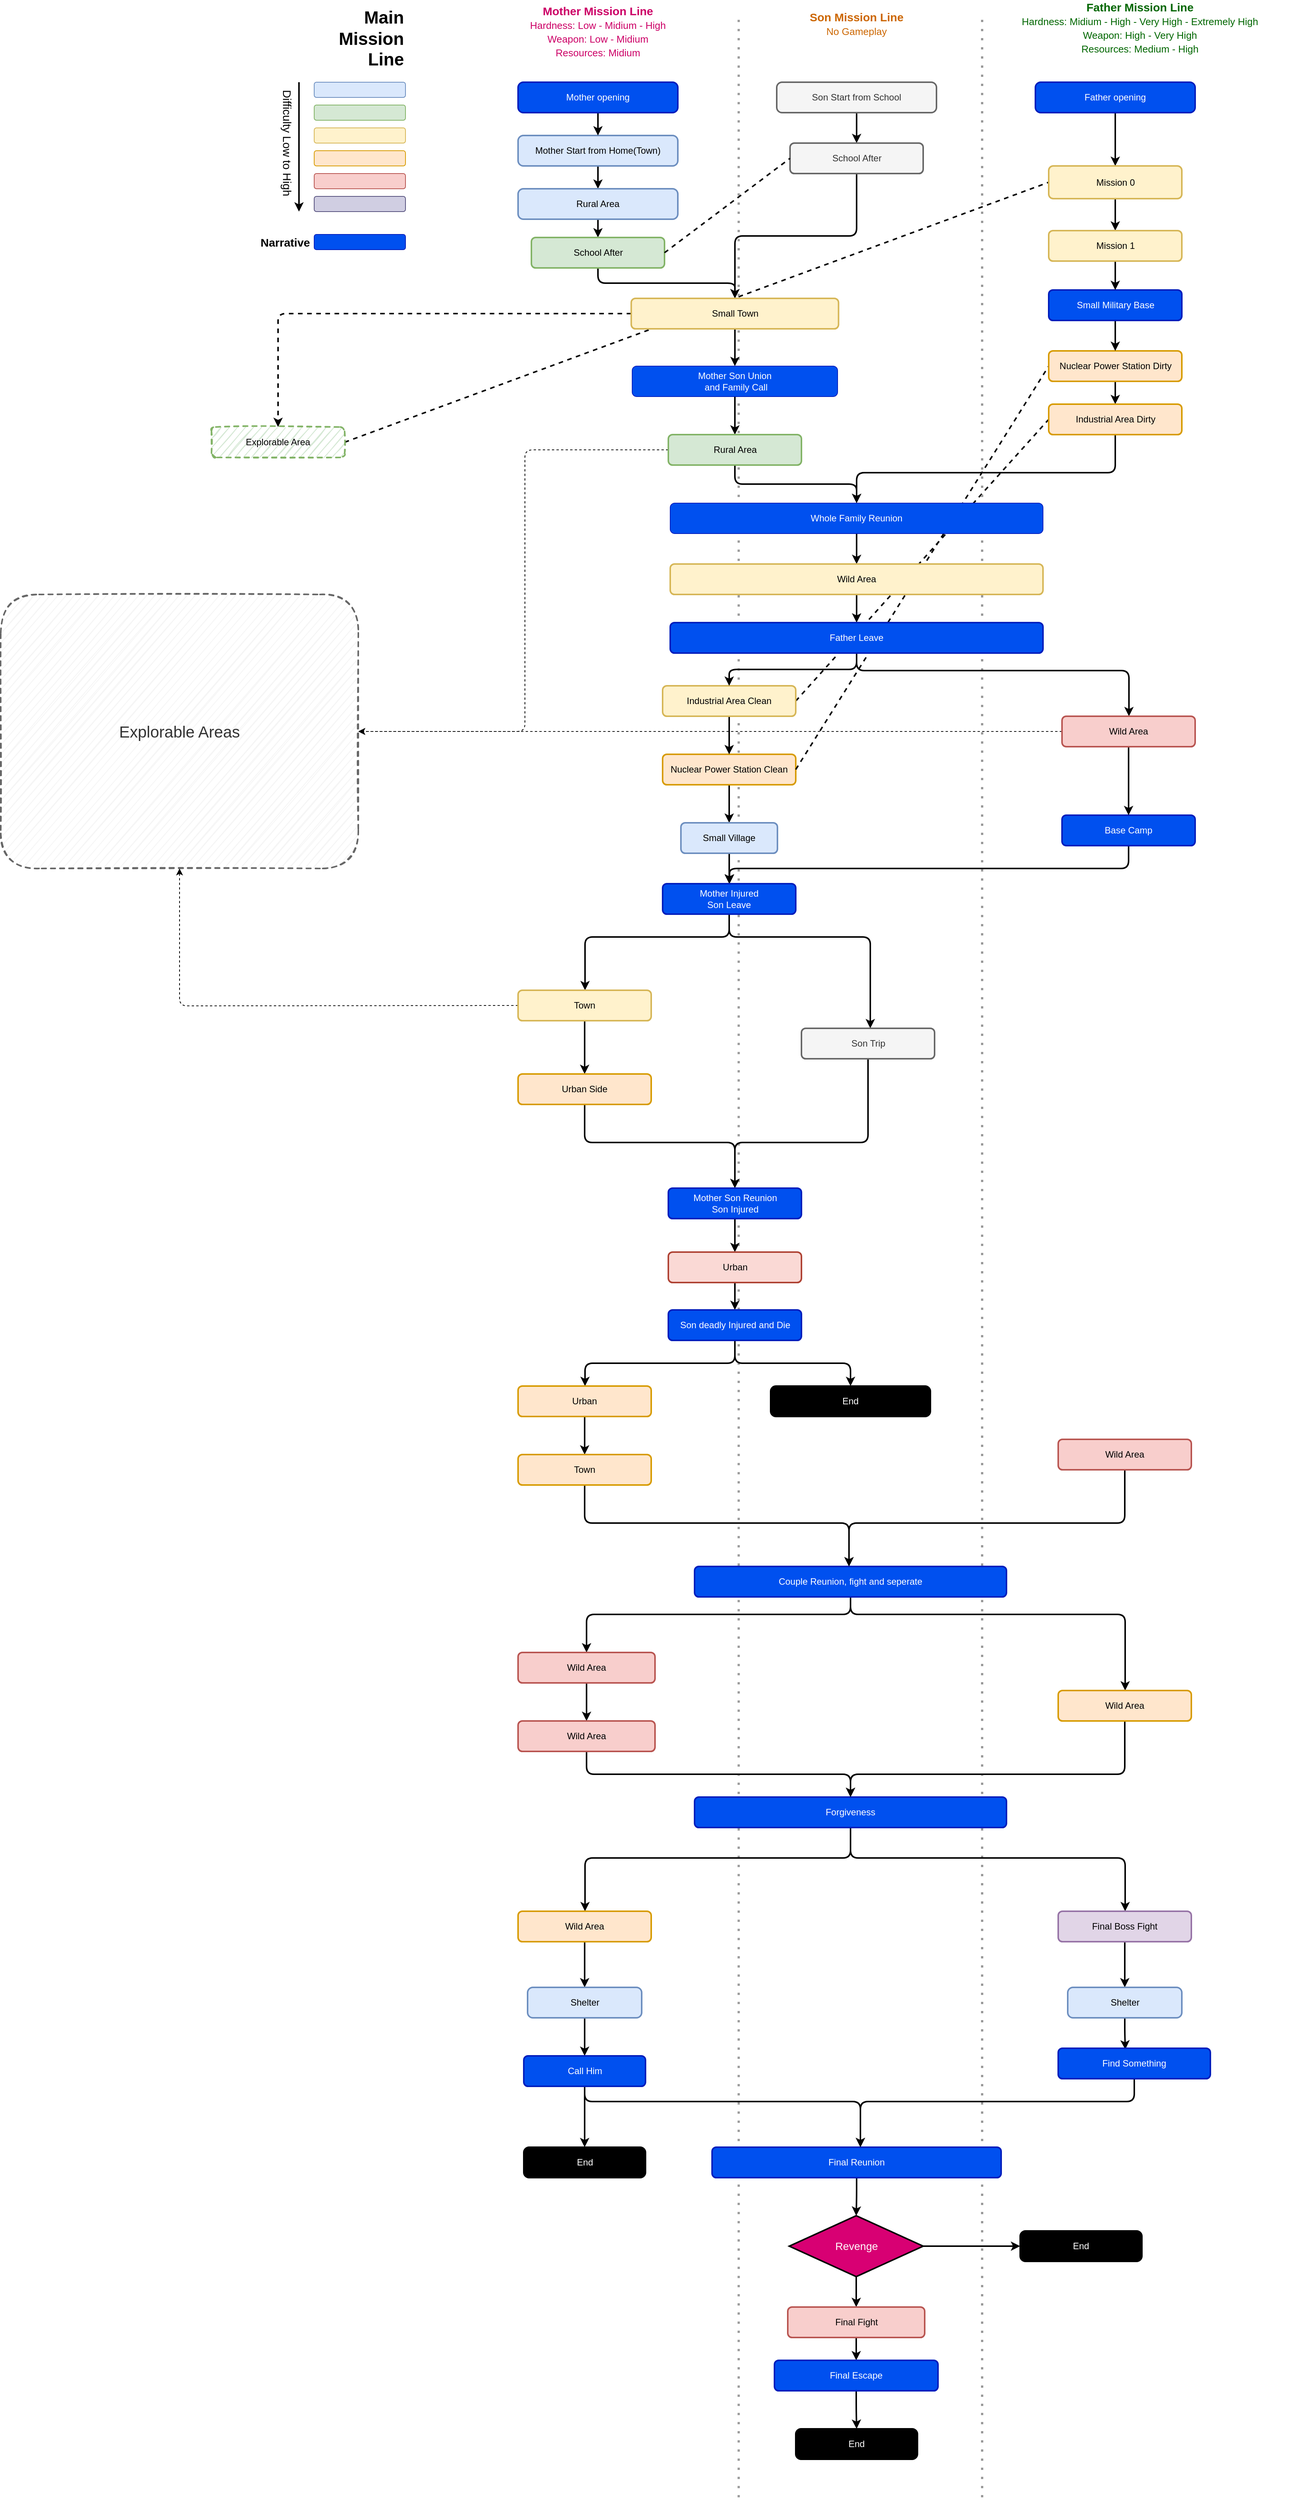 <mxfile version="18.1.2" type="github">
  <diagram id="6a731a19-8d31-9384-78a2-239565b7b9f0" name="Page-1">
    <mxGraphModel dx="5922" dy="2440" grid="1" gridSize="10" guides="1" tooltips="1" connect="1" arrows="1" fold="1" page="1" pageScale="1" pageWidth="1169" pageHeight="827" background="none" math="0" shadow="0">
      <root>
        <mxCell id="0" />
        <mxCell id="1" parent="0" />
        <mxCell id="wnDfDfy4YYvwJ1oI1Ww3-132" value="" style="endArrow=none;dashed=1;html=1;rounded=0;exitX=1;exitY=0.5;exitDx=0;exitDy=0;entryX=0;entryY=0.5;entryDx=0;entryDy=0;strokeWidth=2;" edge="1" parent="1" source="wnDfDfy4YYvwJ1oI1Ww3-124" target="wnDfDfy4YYvwJ1oI1Ww3-121">
          <mxGeometry width="50" height="50" relative="1" as="geometry">
            <mxPoint x="487.5" y="930.0" as="sourcePoint" />
            <mxPoint x="827.5" y="560.0" as="targetPoint" />
          </mxGeometry>
        </mxCell>
        <mxCell id="wnDfDfy4YYvwJ1oI1Ww3-105" value="" style="endArrow=none;dashed=1;html=1;rounded=0;exitX=1;exitY=0.5;exitDx=0;exitDy=0;entryX=0;entryY=0.5;entryDx=0;entryDy=0;strokeWidth=2;" edge="1" parent="1" source="wnDfDfy4YYvwJ1oI1Ww3-103" target="wnDfDfy4YYvwJ1oI1Ww3-68">
          <mxGeometry width="50" height="50" relative="1" as="geometry">
            <mxPoint x="332.5" y="720.0" as="sourcePoint" />
            <mxPoint x="837.5" y="372" as="targetPoint" />
          </mxGeometry>
        </mxCell>
        <mxCell id="wnDfDfy4YYvwJ1oI1Ww3-90" value="" style="endArrow=none;dashed=1;html=1;dashPattern=1 3;strokeWidth=3;rounded=1;fontSize=15;strokeColor=#999999;startArrow=none;" edge="1" parent="1">
          <mxGeometry width="50" height="50" relative="1" as="geometry">
            <mxPoint x="740" y="3290" as="sourcePoint" />
            <mxPoint x="740" y="30" as="targetPoint" />
          </mxGeometry>
        </mxCell>
        <mxCell id="wnDfDfy4YYvwJ1oI1Ww3-89" value="" style="endArrow=none;dashed=1;html=1;dashPattern=1 3;strokeWidth=3;rounded=1;fontSize=15;strokeColor=#9E9E9E;startArrow=none;" edge="1" parent="1">
          <mxGeometry width="50" height="50" relative="1" as="geometry">
            <mxPoint x="420" y="3290" as="sourcePoint" />
            <mxPoint x="420" y="30" as="targetPoint" />
          </mxGeometry>
        </mxCell>
        <mxCell id="wnDfDfy4YYvwJ1oI1Ww3-62" value="" style="edgeStyle=orthogonalEdgeStyle;rounded=0;orthogonalLoop=1;jettySize=auto;html=1;strokeWidth=2;" edge="1" parent="1" source="wnDfDfy4YYvwJ1oI1Ww3-58" target="wnDfDfy4YYvwJ1oI1Ww3-80">
          <mxGeometry relative="1" as="geometry" />
        </mxCell>
        <mxCell id="wnDfDfy4YYvwJ1oI1Ww3-58" value="Mother Start from Home(Town)" style="rounded=1;whiteSpace=wrap;html=1;absoluteArcSize=1;arcSize=14;strokeWidth=2;fillColor=#dae8fc;strokeColor=#6c8ebf;" vertex="1" parent="1">
          <mxGeometry x="130" y="187" width="210" height="40" as="geometry" />
        </mxCell>
        <mxCell id="wnDfDfy4YYvwJ1oI1Ww3-85" style="edgeStyle=orthogonalEdgeStyle;rounded=1;orthogonalLoop=1;jettySize=auto;html=1;entryX=0.5;entryY=0;entryDx=0;entryDy=0;fontSize=15;strokeWidth=2;" edge="1" parent="1" source="wnDfDfy4YYvwJ1oI1Ww3-59" target="wnDfDfy4YYvwJ1oI1Ww3-83">
          <mxGeometry relative="1" as="geometry" />
        </mxCell>
        <mxCell id="wnDfDfy4YYvwJ1oI1Ww3-59" value="Son Start from School" style="rounded=1;whiteSpace=wrap;html=1;absoluteArcSize=1;arcSize=14;strokeWidth=2;fillColor=#f5f5f5;fontColor=#333333;strokeColor=#666666;" vertex="1" parent="1">
          <mxGeometry x="470" y="117" width="210" height="40" as="geometry" />
        </mxCell>
        <mxCell id="wnDfDfy4YYvwJ1oI1Ww3-69" style="edgeStyle=orthogonalEdgeStyle;rounded=0;orthogonalLoop=1;jettySize=auto;html=1;strokeWidth=2;" edge="1" parent="1" source="wnDfDfy4YYvwJ1oI1Ww3-60" target="wnDfDfy4YYvwJ1oI1Ww3-68">
          <mxGeometry relative="1" as="geometry" />
        </mxCell>
        <mxCell id="wnDfDfy4YYvwJ1oI1Ww3-60" value="Father opening" style="rounded=1;whiteSpace=wrap;html=1;absoluteArcSize=1;arcSize=14;strokeWidth=2;fillColor=#0050ef;strokeColor=#001DBC;fontColor=#ffffff;" vertex="1" parent="1">
          <mxGeometry x="810" y="117" width="210" height="40" as="geometry" />
        </mxCell>
        <mxCell id="wnDfDfy4YYvwJ1oI1Ww3-140" style="edgeStyle=orthogonalEdgeStyle;rounded=1;orthogonalLoop=1;jettySize=auto;html=1;entryX=0.5;entryY=0;entryDx=0;entryDy=0;fontSize=23;fontColor=#000000;strokeColor=#000000;strokeWidth=2;" edge="1" parent="1" source="wnDfDfy4YYvwJ1oI1Ww3-61" target="wnDfDfy4YYvwJ1oI1Ww3-139">
          <mxGeometry relative="1" as="geometry" />
        </mxCell>
        <mxCell id="wnDfDfy4YYvwJ1oI1Ww3-61" value="Nuclear Power Station Clean" style="whiteSpace=wrap;html=1;rounded=1;arcSize=14;strokeWidth=2;fillColor=#ffe6cc;strokeColor=#d79b00;" vertex="1" parent="1">
          <mxGeometry x="320" y="1000" width="175" height="40" as="geometry" />
        </mxCell>
        <mxCell id="wnDfDfy4YYvwJ1oI1Ww3-119" style="edgeStyle=orthogonalEdgeStyle;rounded=1;orthogonalLoop=1;jettySize=auto;html=1;entryX=0.5;entryY=0;entryDx=0;entryDy=0;fontSize=23;fontColor=#000000;strokeColor=#000000;strokeWidth=2;" edge="1" parent="1" source="wnDfDfy4YYvwJ1oI1Ww3-68" target="wnDfDfy4YYvwJ1oI1Ww3-118">
          <mxGeometry relative="1" as="geometry" />
        </mxCell>
        <mxCell id="wnDfDfy4YYvwJ1oI1Ww3-68" value="Mission 0" style="whiteSpace=wrap;html=1;rounded=1;arcSize=14;strokeWidth=2;fillColor=#fff2cc;strokeColor=#d6b656;" vertex="1" parent="1">
          <mxGeometry x="827.5" y="227" width="175" height="43" as="geometry" />
        </mxCell>
        <mxCell id="wnDfDfy4YYvwJ1oI1Ww3-70" value="" style="endArrow=none;dashed=1;html=1;rounded=0;exitX=1;exitY=0.5;exitDx=0;exitDy=0;entryX=0;entryY=0.5;entryDx=0;entryDy=0;strokeWidth=2;" edge="1" parent="1" source="wnDfDfy4YYvwJ1oI1Ww3-61" target="wnDfDfy4YYvwJ1oI1Ww3-102">
          <mxGeometry width="50" height="50" relative="1" as="geometry">
            <mxPoint x="560" y="427" as="sourcePoint" />
            <mxPoint x="610" y="377" as="targetPoint" />
          </mxGeometry>
        </mxCell>
        <mxCell id="wnDfDfy4YYvwJ1oI1Ww3-71" value="" style="rounded=1;whiteSpace=wrap;html=1;fillColor=#dae8fc;strokeColor=#6c8ebf;" vertex="1" parent="1">
          <mxGeometry x="-138" y="117" width="120" height="20" as="geometry" />
        </mxCell>
        <mxCell id="wnDfDfy4YYvwJ1oI1Ww3-72" value="" style="rounded=1;whiteSpace=wrap;html=1;fillColor=#d5e8d4;strokeColor=#82b366;" vertex="1" parent="1">
          <mxGeometry x="-138" y="147" width="120" height="20" as="geometry" />
        </mxCell>
        <mxCell id="wnDfDfy4YYvwJ1oI1Ww3-73" value="" style="rounded=1;whiteSpace=wrap;html=1;fillColor=#fff2cc;strokeColor=#d6b656;" vertex="1" parent="1">
          <mxGeometry x="-138" y="177" width="120" height="20" as="geometry" />
        </mxCell>
        <mxCell id="wnDfDfy4YYvwJ1oI1Ww3-74" value="" style="rounded=1;whiteSpace=wrap;html=1;fillColor=#ffe6cc;strokeColor=#d79b00;" vertex="1" parent="1">
          <mxGeometry x="-138" y="207" width="120" height="20" as="geometry" />
        </mxCell>
        <mxCell id="wnDfDfy4YYvwJ1oI1Ww3-75" value="" style="rounded=1;whiteSpace=wrap;html=1;fillColor=#f8cecc;strokeColor=#b85450;" vertex="1" parent="1">
          <mxGeometry x="-138" y="237" width="120" height="20" as="geometry" />
        </mxCell>
        <mxCell id="wnDfDfy4YYvwJ1oI1Ww3-76" value="" style="rounded=1;whiteSpace=wrap;html=1;fillColor=#d0cee2;strokeColor=#56517e;" vertex="1" parent="1">
          <mxGeometry x="-138" y="267" width="120" height="20" as="geometry" />
        </mxCell>
        <mxCell id="wnDfDfy4YYvwJ1oI1Ww3-78" value="" style="endArrow=classic;html=1;rounded=1;strokeWidth=2;" edge="1" parent="1">
          <mxGeometry width="50" height="50" relative="1" as="geometry">
            <mxPoint x="-158" y="117" as="sourcePoint" />
            <mxPoint x="-158" y="287" as="targetPoint" />
          </mxGeometry>
        </mxCell>
        <mxCell id="wnDfDfy4YYvwJ1oI1Ww3-79" value="Difficulty Low to High" style="text;html=1;strokeColor=none;fillColor=none;align=center;verticalAlign=middle;whiteSpace=wrap;rounded=0;rotation=90;fontSize=15;" vertex="1" parent="1">
          <mxGeometry x="-248" y="182" width="150" height="30" as="geometry" />
        </mxCell>
        <mxCell id="wnDfDfy4YYvwJ1oI1Ww3-82" style="edgeStyle=orthogonalEdgeStyle;rounded=1;orthogonalLoop=1;jettySize=auto;html=1;entryX=0.5;entryY=0;entryDx=0;entryDy=0;fontSize=15;strokeWidth=2;" edge="1" parent="1" source="wnDfDfy4YYvwJ1oI1Ww3-80" target="wnDfDfy4YYvwJ1oI1Ww3-81">
          <mxGeometry relative="1" as="geometry" />
        </mxCell>
        <mxCell id="wnDfDfy4YYvwJ1oI1Ww3-80" value="Rural Area" style="rounded=1;whiteSpace=wrap;html=1;absoluteArcSize=1;arcSize=14;strokeWidth=2;fillColor=#dae8fc;strokeColor=#6c8ebf;" vertex="1" parent="1">
          <mxGeometry x="130" y="257" width="210" height="40" as="geometry" />
        </mxCell>
        <mxCell id="wnDfDfy4YYvwJ1oI1Ww3-87" style="edgeStyle=orthogonalEdgeStyle;rounded=1;orthogonalLoop=1;jettySize=auto;html=1;fontSize=15;strokeWidth=2;exitX=0.5;exitY=1;exitDx=0;exitDy=0;" edge="1" parent="1" source="wnDfDfy4YYvwJ1oI1Ww3-81" target="wnDfDfy4YYvwJ1oI1Ww3-86">
          <mxGeometry relative="1" as="geometry" />
        </mxCell>
        <mxCell id="wnDfDfy4YYvwJ1oI1Ww3-81" value="School After" style="whiteSpace=wrap;html=1;rounded=1;arcSize=14;strokeWidth=2;fillColor=#d5e8d4;strokeColor=#82b366;" vertex="1" parent="1">
          <mxGeometry x="147.5" y="321" width="175" height="40" as="geometry" />
        </mxCell>
        <mxCell id="wnDfDfy4YYvwJ1oI1Ww3-88" style="edgeStyle=orthogonalEdgeStyle;rounded=1;orthogonalLoop=1;jettySize=auto;html=1;fontSize=15;strokeWidth=2;" edge="1" parent="1" source="wnDfDfy4YYvwJ1oI1Ww3-83" target="wnDfDfy4YYvwJ1oI1Ww3-86">
          <mxGeometry relative="1" as="geometry" />
        </mxCell>
        <mxCell id="wnDfDfy4YYvwJ1oI1Ww3-83" value="School After" style="whiteSpace=wrap;html=1;rounded=1;arcSize=14;strokeWidth=2;fillColor=#f5f5f5;fontColor=#333333;strokeColor=#666666;" vertex="1" parent="1">
          <mxGeometry x="487.5" y="197" width="175" height="40" as="geometry" />
        </mxCell>
        <mxCell id="wnDfDfy4YYvwJ1oI1Ww3-84" value="" style="endArrow=none;dashed=1;html=1;rounded=0;entryX=0;entryY=0.5;entryDx=0;entryDy=0;strokeWidth=2;exitX=1;exitY=0.5;exitDx=0;exitDy=0;" edge="1" parent="1" source="wnDfDfy4YYvwJ1oI1Ww3-81" target="wnDfDfy4YYvwJ1oI1Ww3-83">
          <mxGeometry width="50" height="50" relative="1" as="geometry">
            <mxPoint x="332.5" y="577" as="sourcePoint" />
            <mxPoint x="837.5" y="267" as="targetPoint" />
          </mxGeometry>
        </mxCell>
        <mxCell id="wnDfDfy4YYvwJ1oI1Ww3-101" style="edgeStyle=orthogonalEdgeStyle;rounded=1;orthogonalLoop=1;jettySize=auto;html=1;entryX=0.5;entryY=0;entryDx=0;entryDy=0;fontSize=23;fontColor=#000000;strokeColor=#000000;strokeWidth=2;" edge="1" parent="1" source="wnDfDfy4YYvwJ1oI1Ww3-86" target="wnDfDfy4YYvwJ1oI1Ww3-99">
          <mxGeometry relative="1" as="geometry" />
        </mxCell>
        <mxCell id="wnDfDfy4YYvwJ1oI1Ww3-104" style="edgeStyle=orthogonalEdgeStyle;rounded=1;orthogonalLoop=1;jettySize=auto;html=1;fontSize=23;fontColor=#000000;strokeColor=#000000;strokeWidth=2;dashed=1;" edge="1" parent="1" source="wnDfDfy4YYvwJ1oI1Ww3-86" target="wnDfDfy4YYvwJ1oI1Ww3-103">
          <mxGeometry relative="1" as="geometry" />
        </mxCell>
        <mxCell id="wnDfDfy4YYvwJ1oI1Ww3-86" value="Small Town" style="whiteSpace=wrap;html=1;rounded=1;arcSize=14;strokeWidth=2;fillColor=#fff2cc;strokeColor=#d6b656;" vertex="1" parent="1">
          <mxGeometry x="278.75" y="401" width="272.5" height="40" as="geometry" />
        </mxCell>
        <mxCell id="wnDfDfy4YYvwJ1oI1Ww3-91" value="&lt;b&gt;Mother Mission Line&lt;/b&gt;&lt;br&gt;&lt;font style=&quot;font-size: 13px;&quot;&gt;Hardness: Low - Midium - High&lt;br&gt;Weapon: Low - Midium&lt;br&gt;Resources: Midium&lt;/font&gt;" style="text;html=1;strokeColor=none;fillColor=none;align=center;verticalAlign=middle;whiteSpace=wrap;rounded=0;fontSize=15;fontColor=#CC0066;" vertex="1" parent="1">
          <mxGeometry x="130" y="10" width="210" height="80" as="geometry" />
        </mxCell>
        <mxCell id="wnDfDfy4YYvwJ1oI1Ww3-92" value="&lt;b&gt;Son Mission Line&lt;/b&gt;&lt;br&gt;&lt;font style=&quot;font-size: 13px;&quot;&gt;No Gameplay&lt;/font&gt;" style="text;html=1;strokeColor=none;fillColor=none;align=center;verticalAlign=middle;whiteSpace=wrap;rounded=0;fontSize=15;fontColor=#CC6600;" vertex="1" parent="1">
          <mxGeometry x="495" y="12.5" width="160" height="55" as="geometry" />
        </mxCell>
        <mxCell id="wnDfDfy4YYvwJ1oI1Ww3-93" value="&lt;b&gt;Father Mission Line&lt;br&gt;&lt;/b&gt;&lt;font style=&quot;font-size: 13px;&quot;&gt;Hardness: Midium - High - Very High - Extremely High&lt;br&gt;Weapon: High - Very High&lt;br&gt;Resources: Medium - High&lt;/font&gt;" style="text;html=1;strokeColor=none;fillColor=none;align=center;verticalAlign=middle;whiteSpace=wrap;rounded=0;fontSize=15;fontColor=#006600;" vertex="1" parent="1">
          <mxGeometry x="750" y="30" width="395" height="30" as="geometry" />
        </mxCell>
        <mxCell id="wnDfDfy4YYvwJ1oI1Ww3-96" value="" style="rounded=1;whiteSpace=wrap;html=1;fillColor=#0050ef;strokeColor=#001DBC;fontColor=#ffffff;" vertex="1" parent="1">
          <mxGeometry x="-138" y="317" width="120" height="20" as="geometry" />
        </mxCell>
        <mxCell id="wnDfDfy4YYvwJ1oI1Ww3-97" value="Narrative" style="text;html=1;strokeColor=none;fillColor=none;align=center;verticalAlign=middle;whiteSpace=wrap;rounded=0;fontSize=15;fontColor=#000000;fontStyle=1" vertex="1" parent="1">
          <mxGeometry x="-206" y="312" width="60" height="30" as="geometry" />
        </mxCell>
        <mxCell id="wnDfDfy4YYvwJ1oI1Ww3-98" value="Main Mission Line" style="text;html=1;strokeColor=none;fillColor=none;align=right;verticalAlign=middle;whiteSpace=wrap;rounded=0;fontSize=23;fontColor=#000000;fontStyle=1" vertex="1" parent="1">
          <mxGeometry x="-150" y="10" width="132" height="100" as="geometry" />
        </mxCell>
        <mxCell id="wnDfDfy4YYvwJ1oI1Ww3-110" style="edgeStyle=orthogonalEdgeStyle;rounded=1;orthogonalLoop=1;jettySize=auto;html=1;entryX=0.5;entryY=0;entryDx=0;entryDy=0;fontSize=23;fontColor=#000000;strokeColor=#000000;strokeWidth=2;" edge="1" parent="1" source="wnDfDfy4YYvwJ1oI1Ww3-99" target="wnDfDfy4YYvwJ1oI1Ww3-109">
          <mxGeometry relative="1" as="geometry" />
        </mxCell>
        <mxCell id="wnDfDfy4YYvwJ1oI1Ww3-99" value="Mother Son Union&lt;br&gt;&amp;nbsp;and Family Call" style="rounded=1;whiteSpace=wrap;html=1;fillColor=#0050ef;strokeColor=#001DBC;fontColor=#ffffff;" vertex="1" parent="1">
          <mxGeometry x="280" y="490" width="270" height="40" as="geometry" />
        </mxCell>
        <mxCell id="wnDfDfy4YYvwJ1oI1Ww3-128" style="edgeStyle=orthogonalEdgeStyle;rounded=1;orthogonalLoop=1;jettySize=auto;html=1;entryX=0.5;entryY=0;entryDx=0;entryDy=0;fontSize=23;fontColor=#000000;strokeColor=#000000;strokeWidth=2;" edge="1" parent="1" source="wnDfDfy4YYvwJ1oI1Ww3-102" target="wnDfDfy4YYvwJ1oI1Ww3-121">
          <mxGeometry relative="1" as="geometry" />
        </mxCell>
        <mxCell id="wnDfDfy4YYvwJ1oI1Ww3-102" value="Nuclear Power Station Dirty" style="whiteSpace=wrap;html=1;rounded=1;arcSize=14;strokeWidth=2;fillColor=#ffe6cc;strokeColor=#d79b00;" vertex="1" parent="1">
          <mxGeometry x="827.5" y="470" width="175" height="40" as="geometry" />
        </mxCell>
        <mxCell id="wnDfDfy4YYvwJ1oI1Ww3-103" value="Explorable Area" style="whiteSpace=wrap;html=1;rounded=1;arcSize=14;strokeWidth=2;fillColor=#d5e8d4;strokeColor=#82b366;dashed=1;sketch=1;" vertex="1" parent="1">
          <mxGeometry x="-273" y="570" width="175" height="40" as="geometry" />
        </mxCell>
        <mxCell id="wnDfDfy4YYvwJ1oI1Ww3-108" style="edgeStyle=orthogonalEdgeStyle;rounded=1;orthogonalLoop=1;jettySize=auto;html=1;entryX=0.5;entryY=0;entryDx=0;entryDy=0;fontSize=23;fontColor=#000000;strokeColor=#000000;strokeWidth=2;" edge="1" parent="1" source="wnDfDfy4YYvwJ1oI1Ww3-107" target="wnDfDfy4YYvwJ1oI1Ww3-58">
          <mxGeometry relative="1" as="geometry" />
        </mxCell>
        <mxCell id="wnDfDfy4YYvwJ1oI1Ww3-107" value="Mother opening" style="rounded=1;whiteSpace=wrap;html=1;absoluteArcSize=1;arcSize=14;strokeWidth=2;fillColor=#0050ef;strokeColor=#001DBC;fontColor=#ffffff;" vertex="1" parent="1">
          <mxGeometry x="130" y="117" width="210" height="40" as="geometry" />
        </mxCell>
        <mxCell id="wnDfDfy4YYvwJ1oI1Ww3-112" style="edgeStyle=orthogonalEdgeStyle;rounded=1;orthogonalLoop=1;jettySize=auto;html=1;fontSize=23;fontColor=#000000;strokeColor=#000000;strokeWidth=2;" edge="1" parent="1" source="wnDfDfy4YYvwJ1oI1Ww3-109" target="wnDfDfy4YYvwJ1oI1Ww3-111">
          <mxGeometry relative="1" as="geometry" />
        </mxCell>
        <mxCell id="wnDfDfy4YYvwJ1oI1Ww3-154" style="edgeStyle=orthogonalEdgeStyle;rounded=1;orthogonalLoop=1;jettySize=auto;html=1;entryX=1;entryY=0.5;entryDx=0;entryDy=0;fontSize=21;fontColor=#000000;strokeColor=#000000;strokeWidth=1;dashed=1;" edge="1" parent="1" source="wnDfDfy4YYvwJ1oI1Ww3-109" target="wnDfDfy4YYvwJ1oI1Ww3-145">
          <mxGeometry relative="1" as="geometry">
            <Array as="points">
              <mxPoint x="139" y="600" />
              <mxPoint x="139" y="970" />
            </Array>
          </mxGeometry>
        </mxCell>
        <mxCell id="wnDfDfy4YYvwJ1oI1Ww3-109" value="Rural Area" style="whiteSpace=wrap;html=1;rounded=1;arcSize=14;strokeWidth=2;fillColor=#d5e8d4;strokeColor=#82b366;" vertex="1" parent="1">
          <mxGeometry x="327.5" y="580" width="175" height="40" as="geometry" />
        </mxCell>
        <mxCell id="wnDfDfy4YYvwJ1oI1Ww3-133" style="edgeStyle=orthogonalEdgeStyle;rounded=1;orthogonalLoop=1;jettySize=auto;html=1;entryX=0.5;entryY=0;entryDx=0;entryDy=0;fontSize=23;fontColor=#000000;strokeColor=#000000;strokeWidth=2;" edge="1" parent="1" source="wnDfDfy4YYvwJ1oI1Ww3-111" target="wnDfDfy4YYvwJ1oI1Ww3-131">
          <mxGeometry relative="1" as="geometry" />
        </mxCell>
        <mxCell id="wnDfDfy4YYvwJ1oI1Ww3-111" value="Whole Family Reunion" style="rounded=1;whiteSpace=wrap;html=1;fillColor=#0050ef;strokeColor=#001DBC;fontColor=#ffffff;" vertex="1" parent="1">
          <mxGeometry x="330" y="670" width="490" height="40" as="geometry" />
        </mxCell>
        <mxCell id="wnDfDfy4YYvwJ1oI1Ww3-127" style="edgeStyle=orthogonalEdgeStyle;rounded=1;orthogonalLoop=1;jettySize=auto;html=1;entryX=0.5;entryY=0;entryDx=0;entryDy=0;fontSize=23;fontColor=#000000;strokeColor=#000000;strokeWidth=2;" edge="1" parent="1" source="wnDfDfy4YYvwJ1oI1Ww3-115" target="wnDfDfy4YYvwJ1oI1Ww3-102">
          <mxGeometry relative="1" as="geometry" />
        </mxCell>
        <mxCell id="wnDfDfy4YYvwJ1oI1Ww3-115" value="Small Military Base" style="whiteSpace=wrap;html=1;rounded=1;arcSize=14;strokeWidth=2;fillColor=#0050ef;strokeColor=#001DBC;fontColor=#ffffff;" vertex="1" parent="1">
          <mxGeometry x="827.5" y="390" width="175" height="40" as="geometry" />
        </mxCell>
        <mxCell id="wnDfDfy4YYvwJ1oI1Ww3-120" style="edgeStyle=orthogonalEdgeStyle;rounded=1;orthogonalLoop=1;jettySize=auto;html=1;fontSize=23;fontColor=#000000;strokeColor=#000000;strokeWidth=2;" edge="1" parent="1" source="wnDfDfy4YYvwJ1oI1Ww3-118" target="wnDfDfy4YYvwJ1oI1Ww3-115">
          <mxGeometry relative="1" as="geometry" />
        </mxCell>
        <mxCell id="wnDfDfy4YYvwJ1oI1Ww3-118" value="Mission 1" style="whiteSpace=wrap;html=1;rounded=1;arcSize=14;strokeWidth=2;fillColor=#fff2cc;strokeColor=#d6b656;" vertex="1" parent="1">
          <mxGeometry x="827.5" y="312" width="175" height="40" as="geometry" />
        </mxCell>
        <mxCell id="wnDfDfy4YYvwJ1oI1Ww3-130" style="edgeStyle=orthogonalEdgeStyle;rounded=1;orthogonalLoop=1;jettySize=auto;html=1;entryX=0.5;entryY=0;entryDx=0;entryDy=0;fontSize=23;fontColor=#000000;strokeColor=#000000;strokeWidth=2;" edge="1" parent="1" source="wnDfDfy4YYvwJ1oI1Ww3-121" target="wnDfDfy4YYvwJ1oI1Ww3-111">
          <mxGeometry relative="1" as="geometry">
            <Array as="points">
              <mxPoint x="915" y="630" />
              <mxPoint x="575" y="630" />
            </Array>
          </mxGeometry>
        </mxCell>
        <mxCell id="wnDfDfy4YYvwJ1oI1Ww3-121" value="Industrial Area Dirty" style="whiteSpace=wrap;html=1;rounded=1;arcSize=14;strokeWidth=2;fillColor=#ffe6cc;strokeColor=#d79b00;" vertex="1" parent="1">
          <mxGeometry x="827.5" y="540" width="175" height="40" as="geometry" />
        </mxCell>
        <mxCell id="wnDfDfy4YYvwJ1oI1Ww3-138" style="edgeStyle=orthogonalEdgeStyle;rounded=1;orthogonalLoop=1;jettySize=auto;html=1;entryX=0.5;entryY=0;entryDx=0;entryDy=0;fontSize=23;fontColor=#000000;strokeColor=#000000;strokeWidth=2;" edge="1" parent="1" source="wnDfDfy4YYvwJ1oI1Ww3-124" target="wnDfDfy4YYvwJ1oI1Ww3-61">
          <mxGeometry relative="1" as="geometry" />
        </mxCell>
        <mxCell id="wnDfDfy4YYvwJ1oI1Ww3-124" value="Industrial Area Clean" style="whiteSpace=wrap;html=1;rounded=1;arcSize=14;strokeWidth=2;fillColor=#fff2cc;strokeColor=#d6b656;" vertex="1" parent="1">
          <mxGeometry x="320" y="910" width="175" height="40" as="geometry" />
        </mxCell>
        <mxCell id="wnDfDfy4YYvwJ1oI1Ww3-137" style="edgeStyle=orthogonalEdgeStyle;rounded=1;orthogonalLoop=1;jettySize=auto;html=1;fontSize=23;fontColor=#000000;strokeColor=#000000;strokeWidth=2;startArrow=none;" edge="1" parent="1" source="wnDfDfy4YYvwJ1oI1Ww3-143" target="wnDfDfy4YYvwJ1oI1Ww3-124">
          <mxGeometry relative="1" as="geometry" />
        </mxCell>
        <mxCell id="wnDfDfy4YYvwJ1oI1Ww3-149" style="edgeStyle=orthogonalEdgeStyle;rounded=1;orthogonalLoop=1;jettySize=auto;html=1;fontSize=23;fontColor=#000000;strokeColor=#000000;strokeWidth=2;" edge="1" parent="1" source="wnDfDfy4YYvwJ1oI1Ww3-131" target="wnDfDfy4YYvwJ1oI1Ww3-143">
          <mxGeometry relative="1" as="geometry" />
        </mxCell>
        <mxCell id="wnDfDfy4YYvwJ1oI1Ww3-131" value="Wild Area" style="whiteSpace=wrap;html=1;rounded=1;arcSize=14;strokeWidth=2;fillColor=#fff2cc;strokeColor=#d6b656;" vertex="1" parent="1">
          <mxGeometry x="330" y="750" width="490" height="40" as="geometry" />
        </mxCell>
        <mxCell id="wnDfDfy4YYvwJ1oI1Ww3-179" style="edgeStyle=orthogonalEdgeStyle;rounded=1;orthogonalLoop=1;jettySize=auto;html=1;fontSize=21;fontColor=#000000;strokeColor=#000000;strokeWidth=2;" edge="1" parent="1" source="wnDfDfy4YYvwJ1oI1Ww3-135" target="wnDfDfy4YYvwJ1oI1Ww3-141">
          <mxGeometry relative="1" as="geometry">
            <Array as="points">
              <mxPoint x="933" y="1150" />
              <mxPoint x="408" y="1150" />
            </Array>
          </mxGeometry>
        </mxCell>
        <mxCell id="wnDfDfy4YYvwJ1oI1Ww3-135" value="Base Camp&lt;br&gt;" style="whiteSpace=wrap;html=1;rounded=1;arcSize=14;strokeWidth=2;fillColor=#0050ef;strokeColor=#001DBC;fontColor=#ffffff;" vertex="1" parent="1">
          <mxGeometry x="845" y="1080" width="175" height="40" as="geometry" />
        </mxCell>
        <mxCell id="wnDfDfy4YYvwJ1oI1Ww3-155" style="edgeStyle=orthogonalEdgeStyle;rounded=1;orthogonalLoop=1;jettySize=auto;html=1;entryX=0.5;entryY=0;entryDx=0;entryDy=0;fontSize=21;fontColor=#000000;strokeColor=#000000;strokeWidth=2;" edge="1" parent="1" source="wnDfDfy4YYvwJ1oI1Ww3-139" target="wnDfDfy4YYvwJ1oI1Ww3-141">
          <mxGeometry relative="1" as="geometry" />
        </mxCell>
        <mxCell id="wnDfDfy4YYvwJ1oI1Ww3-139" value="Small Village" style="whiteSpace=wrap;html=1;rounded=1;arcSize=14;strokeWidth=2;fillColor=#dae8fc;strokeColor=#6c8ebf;" vertex="1" parent="1">
          <mxGeometry x="344.06" y="1090" width="126.88" height="40" as="geometry" />
        </mxCell>
        <mxCell id="wnDfDfy4YYvwJ1oI1Ww3-159" style="edgeStyle=orthogonalEdgeStyle;rounded=1;orthogonalLoop=1;jettySize=auto;html=1;fontSize=21;fontColor=#000000;strokeColor=#000000;strokeWidth=2;entryX=0.503;entryY=0;entryDx=0;entryDy=0;entryPerimeter=0;" edge="1" parent="1" source="wnDfDfy4YYvwJ1oI1Ww3-141" target="wnDfDfy4YYvwJ1oI1Ww3-166">
          <mxGeometry relative="1" as="geometry">
            <mxPoint x="218" y="1320" as="targetPoint" />
            <Array as="points">
              <mxPoint x="408" y="1240" />
              <mxPoint x="218" y="1240" />
            </Array>
          </mxGeometry>
        </mxCell>
        <mxCell id="wnDfDfy4YYvwJ1oI1Ww3-160" style="edgeStyle=orthogonalEdgeStyle;rounded=1;orthogonalLoop=1;jettySize=auto;html=1;fontSize=21;fontColor=#000000;strokeColor=#000000;strokeWidth=2;" edge="1" parent="1" source="wnDfDfy4YYvwJ1oI1Ww3-141" target="wnDfDfy4YYvwJ1oI1Ww3-157">
          <mxGeometry relative="1" as="geometry">
            <Array as="points">
              <mxPoint x="408" y="1240" />
              <mxPoint x="593" y="1240" />
            </Array>
          </mxGeometry>
        </mxCell>
        <mxCell id="wnDfDfy4YYvwJ1oI1Ww3-141" value="Mother Injured&lt;br&gt;Son Leave" style="whiteSpace=wrap;html=1;rounded=1;arcSize=14;strokeWidth=2;fillColor=#0050ef;strokeColor=#001DBC;fontColor=#ffffff;" vertex="1" parent="1">
          <mxGeometry x="320" y="1170" width="175" height="40" as="geometry" />
        </mxCell>
        <mxCell id="wnDfDfy4YYvwJ1oI1Ww3-145" value="Explorable Areas" style="whiteSpace=wrap;html=1;rounded=1;arcSize=14;strokeWidth=2;fillColor=#f5f5f5;strokeColor=#666666;dashed=1;sketch=1;fontSize=21;fontColor=#333333;" vertex="1" parent="1">
          <mxGeometry x="-550" y="790" width="470" height="360" as="geometry" />
        </mxCell>
        <mxCell id="wnDfDfy4YYvwJ1oI1Ww3-152" style="edgeStyle=orthogonalEdgeStyle;rounded=1;orthogonalLoop=1;jettySize=auto;html=1;fontSize=23;fontColor=#000000;strokeColor=#000000;strokeWidth=2;" edge="1" parent="1" source="wnDfDfy4YYvwJ1oI1Ww3-143" target="wnDfDfy4YYvwJ1oI1Ww3-151">
          <mxGeometry relative="1" as="geometry">
            <Array as="points">
              <mxPoint x="575" y="890" />
              <mxPoint x="933" y="890" />
            </Array>
          </mxGeometry>
        </mxCell>
        <mxCell id="wnDfDfy4YYvwJ1oI1Ww3-143" value="Father Leave" style="whiteSpace=wrap;html=1;rounded=1;arcSize=14;strokeWidth=2;fillColor=#0050ef;strokeColor=#001DBC;fontColor=#ffffff;" vertex="1" parent="1">
          <mxGeometry x="330" y="827" width="490" height="40" as="geometry" />
        </mxCell>
        <mxCell id="wnDfDfy4YYvwJ1oI1Ww3-153" style="edgeStyle=orthogonalEdgeStyle;rounded=1;orthogonalLoop=1;jettySize=auto;html=1;fontSize=23;fontColor=#000000;strokeColor=#000000;strokeWidth=2;" edge="1" parent="1" source="wnDfDfy4YYvwJ1oI1Ww3-151" target="wnDfDfy4YYvwJ1oI1Ww3-135">
          <mxGeometry relative="1" as="geometry" />
        </mxCell>
        <mxCell id="wnDfDfy4YYvwJ1oI1Ww3-156" style="edgeStyle=orthogonalEdgeStyle;rounded=1;orthogonalLoop=1;jettySize=auto;html=1;dashed=1;fontSize=21;fontColor=#000000;strokeColor=#000000;strokeWidth=1;" edge="1" parent="1" source="wnDfDfy4YYvwJ1oI1Ww3-151" target="wnDfDfy4YYvwJ1oI1Ww3-145">
          <mxGeometry relative="1" as="geometry" />
        </mxCell>
        <mxCell id="wnDfDfy4YYvwJ1oI1Ww3-151" value="Wild Area" style="whiteSpace=wrap;html=1;rounded=1;arcSize=14;strokeWidth=2;fillColor=#f8cecc;strokeColor=#b85450;" vertex="1" parent="1">
          <mxGeometry x="845" y="950" width="175" height="40" as="geometry" />
        </mxCell>
        <mxCell id="wnDfDfy4YYvwJ1oI1Ww3-172" style="edgeStyle=orthogonalEdgeStyle;rounded=1;orthogonalLoop=1;jettySize=auto;html=1;entryX=0.5;entryY=0;entryDx=0;entryDy=0;fontSize=21;fontColor=#000000;strokeColor=#000000;strokeWidth=2;" edge="1" parent="1" source="wnDfDfy4YYvwJ1oI1Ww3-157" target="wnDfDfy4YYvwJ1oI1Ww3-170">
          <mxGeometry relative="1" as="geometry">
            <Array as="points">
              <mxPoint x="590" y="1510" />
              <mxPoint x="415" y="1510" />
            </Array>
          </mxGeometry>
        </mxCell>
        <mxCell id="wnDfDfy4YYvwJ1oI1Ww3-157" value="Son Trip" style="whiteSpace=wrap;html=1;rounded=1;arcSize=14;strokeWidth=2;fillColor=#f5f5f5;fontColor=#333333;strokeColor=#666666;" vertex="1" parent="1">
          <mxGeometry x="502.5" y="1360" width="175" height="40" as="geometry" />
        </mxCell>
        <mxCell id="wnDfDfy4YYvwJ1oI1Ww3-163" style="edgeStyle=orthogonalEdgeStyle;rounded=1;orthogonalLoop=1;jettySize=auto;html=1;entryX=0.5;entryY=1;entryDx=0;entryDy=0;fontSize=21;fontColor=#000000;strokeColor=#000000;strokeWidth=1;dashed=1;" edge="1" parent="1" target="wnDfDfy4YYvwJ1oI1Ww3-145">
          <mxGeometry relative="1" as="geometry">
            <mxPoint x="130" y="1330" as="sourcePoint" />
          </mxGeometry>
        </mxCell>
        <mxCell id="wnDfDfy4YYvwJ1oI1Ww3-168" value="" style="edgeStyle=orthogonalEdgeStyle;rounded=1;orthogonalLoop=1;jettySize=auto;html=1;fontSize=21;fontColor=#000000;strokeColor=#000000;strokeWidth=2;" edge="1" parent="1" source="wnDfDfy4YYvwJ1oI1Ww3-166" target="wnDfDfy4YYvwJ1oI1Ww3-167">
          <mxGeometry relative="1" as="geometry" />
        </mxCell>
        <mxCell id="wnDfDfy4YYvwJ1oI1Ww3-166" value="Town" style="whiteSpace=wrap;html=1;rounded=1;arcSize=14;strokeWidth=2;fillColor=#fff2cc;strokeColor=#d6b656;" vertex="1" parent="1">
          <mxGeometry x="130" y="1310" width="175" height="40" as="geometry" />
        </mxCell>
        <mxCell id="wnDfDfy4YYvwJ1oI1Ww3-171" style="edgeStyle=orthogonalEdgeStyle;rounded=1;orthogonalLoop=1;jettySize=auto;html=1;fontSize=21;fontColor=#000000;strokeColor=#000000;strokeWidth=2;" edge="1" parent="1" source="wnDfDfy4YYvwJ1oI1Ww3-167" target="wnDfDfy4YYvwJ1oI1Ww3-170">
          <mxGeometry relative="1" as="geometry">
            <Array as="points">
              <mxPoint x="218" y="1510" />
              <mxPoint x="415" y="1510" />
            </Array>
          </mxGeometry>
        </mxCell>
        <mxCell id="wnDfDfy4YYvwJ1oI1Ww3-167" value="Urban Side" style="whiteSpace=wrap;html=1;rounded=1;arcSize=14;strokeWidth=2;fillColor=#ffe6cc;strokeColor=#d79b00;" vertex="1" parent="1">
          <mxGeometry x="130" y="1420" width="175" height="40" as="geometry" />
        </mxCell>
        <mxCell id="wnDfDfy4YYvwJ1oI1Ww3-174" value="" style="edgeStyle=orthogonalEdgeStyle;rounded=1;orthogonalLoop=1;jettySize=auto;html=1;fontSize=21;fontColor=#000000;strokeColor=#000000;strokeWidth=2;" edge="1" parent="1" source="wnDfDfy4YYvwJ1oI1Ww3-170" target="wnDfDfy4YYvwJ1oI1Ww3-173">
          <mxGeometry relative="1" as="geometry" />
        </mxCell>
        <mxCell id="wnDfDfy4YYvwJ1oI1Ww3-170" value="Mother Son Reunion&lt;br&gt;Son Injured" style="whiteSpace=wrap;html=1;rounded=1;arcSize=14;strokeWidth=2;fillColor=#0050ef;strokeColor=#001DBC;fontColor=#ffffff;" vertex="1" parent="1">
          <mxGeometry x="327.5" y="1570" width="175" height="40" as="geometry" />
        </mxCell>
        <mxCell id="wnDfDfy4YYvwJ1oI1Ww3-178" value="" style="edgeStyle=orthogonalEdgeStyle;rounded=1;orthogonalLoop=1;jettySize=auto;html=1;fontSize=21;fontColor=#000000;strokeColor=#000000;strokeWidth=2;" edge="1" parent="1" source="wnDfDfy4YYvwJ1oI1Ww3-173" target="wnDfDfy4YYvwJ1oI1Ww3-175">
          <mxGeometry relative="1" as="geometry" />
        </mxCell>
        <mxCell id="wnDfDfy4YYvwJ1oI1Ww3-173" value="Urban" style="whiteSpace=wrap;html=1;rounded=1;arcSize=14;strokeWidth=2;fillColor=#fad9d5;strokeColor=#ae4132;" vertex="1" parent="1">
          <mxGeometry x="327.5" y="1654" width="175" height="40" as="geometry" />
        </mxCell>
        <mxCell id="wnDfDfy4YYvwJ1oI1Ww3-181" style="edgeStyle=orthogonalEdgeStyle;rounded=1;orthogonalLoop=1;jettySize=auto;html=1;fontSize=21;fontColor=#000000;strokeColor=#000000;strokeWidth=2;" edge="1" parent="1" source="wnDfDfy4YYvwJ1oI1Ww3-175" target="wnDfDfy4YYvwJ1oI1Ww3-180">
          <mxGeometry relative="1" as="geometry">
            <Array as="points">
              <mxPoint x="415" y="1800" />
              <mxPoint x="218" y="1800" />
            </Array>
          </mxGeometry>
        </mxCell>
        <mxCell id="wnDfDfy4YYvwJ1oI1Ww3-189" style="edgeStyle=orthogonalEdgeStyle;rounded=1;orthogonalLoop=1;jettySize=auto;html=1;fontSize=21;fontColor=#000000;strokeColor=#000000;strokeWidth=2;" edge="1" parent="1" source="wnDfDfy4YYvwJ1oI1Ww3-175" target="wnDfDfy4YYvwJ1oI1Ww3-188">
          <mxGeometry relative="1" as="geometry" />
        </mxCell>
        <mxCell id="wnDfDfy4YYvwJ1oI1Ww3-175" value="Son deadly Injured and Die" style="whiteSpace=wrap;html=1;rounded=1;arcSize=14;strokeWidth=2;fillColor=#0050ef;strokeColor=#001DBC;fontColor=#ffffff;" vertex="1" parent="1">
          <mxGeometry x="327.5" y="1730" width="175" height="40" as="geometry" />
        </mxCell>
        <mxCell id="wnDfDfy4YYvwJ1oI1Ww3-183" value="" style="edgeStyle=orthogonalEdgeStyle;rounded=1;orthogonalLoop=1;jettySize=auto;html=1;fontSize=21;fontColor=#000000;strokeColor=#000000;strokeWidth=2;" edge="1" parent="1" source="wnDfDfy4YYvwJ1oI1Ww3-180" target="wnDfDfy4YYvwJ1oI1Ww3-182">
          <mxGeometry relative="1" as="geometry" />
        </mxCell>
        <mxCell id="wnDfDfy4YYvwJ1oI1Ww3-180" value="Urban" style="whiteSpace=wrap;html=1;rounded=1;arcSize=14;strokeWidth=2;fillColor=#ffe6cc;strokeColor=#d79b00;" vertex="1" parent="1">
          <mxGeometry x="130" y="1830" width="175" height="40" as="geometry" />
        </mxCell>
        <mxCell id="wnDfDfy4YYvwJ1oI1Ww3-185" style="edgeStyle=orthogonalEdgeStyle;rounded=1;orthogonalLoop=1;jettySize=auto;html=1;fontSize=21;fontColor=#000000;strokeColor=#000000;strokeWidth=2;" edge="1" parent="1" source="wnDfDfy4YYvwJ1oI1Ww3-182" target="wnDfDfy4YYvwJ1oI1Ww3-184">
          <mxGeometry relative="1" as="geometry">
            <Array as="points">
              <mxPoint x="218" y="2010" />
              <mxPoint x="565" y="2010" />
            </Array>
          </mxGeometry>
        </mxCell>
        <mxCell id="wnDfDfy4YYvwJ1oI1Ww3-182" value="Town" style="whiteSpace=wrap;html=1;rounded=1;arcSize=14;strokeWidth=2;fillColor=#ffe6cc;strokeColor=#d79b00;" vertex="1" parent="1">
          <mxGeometry x="130" y="1920" width="175" height="40" as="geometry" />
        </mxCell>
        <mxCell id="wnDfDfy4YYvwJ1oI1Ww3-191" style="edgeStyle=orthogonalEdgeStyle;rounded=1;orthogonalLoop=1;jettySize=auto;html=1;entryX=0.5;entryY=0;entryDx=0;entryDy=0;fontSize=21;fontColor=#FFFFFF;strokeColor=#000000;strokeWidth=2;" edge="1" parent="1" source="wnDfDfy4YYvwJ1oI1Ww3-184" target="wnDfDfy4YYvwJ1oI1Ww3-190">
          <mxGeometry relative="1" as="geometry">
            <Array as="points">
              <mxPoint x="567" y="2130" />
              <mxPoint x="220" y="2130" />
            </Array>
          </mxGeometry>
        </mxCell>
        <mxCell id="wnDfDfy4YYvwJ1oI1Ww3-197" style="edgeStyle=orthogonalEdgeStyle;rounded=1;orthogonalLoop=1;jettySize=auto;html=1;fontSize=21;fontColor=#FFFFFF;strokeColor=#000000;strokeWidth=2;" edge="1" parent="1" source="wnDfDfy4YYvwJ1oI1Ww3-184" target="wnDfDfy4YYvwJ1oI1Ww3-196">
          <mxGeometry relative="1" as="geometry">
            <Array as="points">
              <mxPoint x="567" y="2130" />
              <mxPoint x="928" y="2130" />
            </Array>
          </mxGeometry>
        </mxCell>
        <mxCell id="wnDfDfy4YYvwJ1oI1Ww3-184" value="Couple Reunion, fight and seperate" style="whiteSpace=wrap;html=1;rounded=1;arcSize=14;strokeWidth=2;fillColor=#0050ef;strokeColor=#001DBC;fontColor=#ffffff;" vertex="1" parent="1">
          <mxGeometry x="362" y="2067" width="410" height="40" as="geometry" />
        </mxCell>
        <mxCell id="wnDfDfy4YYvwJ1oI1Ww3-187" style="edgeStyle=orthogonalEdgeStyle;rounded=1;orthogonalLoop=1;jettySize=auto;html=1;fontSize=21;fontColor=#000000;strokeColor=#000000;strokeWidth=2;" edge="1" parent="1" source="wnDfDfy4YYvwJ1oI1Ww3-186" target="wnDfDfy4YYvwJ1oI1Ww3-184">
          <mxGeometry relative="1" as="geometry">
            <Array as="points">
              <mxPoint x="928" y="2010" />
              <mxPoint x="565" y="2010" />
            </Array>
          </mxGeometry>
        </mxCell>
        <mxCell id="wnDfDfy4YYvwJ1oI1Ww3-186" value="Wild Area" style="whiteSpace=wrap;html=1;rounded=1;arcSize=14;strokeWidth=2;fillColor=#f8cecc;strokeColor=#b85450;" vertex="1" parent="1">
          <mxGeometry x="840" y="1900" width="175" height="40" as="geometry" />
        </mxCell>
        <mxCell id="wnDfDfy4YYvwJ1oI1Ww3-188" value="End" style="rounded=1;whiteSpace=wrap;html=1;absoluteArcSize=1;arcSize=14;strokeWidth=2;fillColor=#000000;fontColor=#FFFFFF;strokeColor=#000000;" vertex="1" parent="1">
          <mxGeometry x="462" y="1830" width="210" height="40" as="geometry" />
        </mxCell>
        <mxCell id="wnDfDfy4YYvwJ1oI1Ww3-193" style="edgeStyle=orthogonalEdgeStyle;rounded=1;orthogonalLoop=1;jettySize=auto;html=1;entryX=0.5;entryY=0;entryDx=0;entryDy=0;fontSize=21;fontColor=#FFFFFF;strokeColor=#000000;strokeWidth=2;" edge="1" parent="1" source="wnDfDfy4YYvwJ1oI1Ww3-190" target="wnDfDfy4YYvwJ1oI1Ww3-192">
          <mxGeometry relative="1" as="geometry" />
        </mxCell>
        <mxCell id="wnDfDfy4YYvwJ1oI1Ww3-190" value="Wild Area" style="whiteSpace=wrap;html=1;rounded=1;arcSize=14;strokeWidth=2;fillColor=#f8cecc;strokeColor=#b85450;" vertex="1" parent="1">
          <mxGeometry x="130" y="2180" width="180" height="40" as="geometry" />
        </mxCell>
        <mxCell id="wnDfDfy4YYvwJ1oI1Ww3-195" style="edgeStyle=orthogonalEdgeStyle;rounded=1;orthogonalLoop=1;jettySize=auto;html=1;fontSize=21;fontColor=#FFFFFF;strokeColor=#000000;strokeWidth=2;" edge="1" parent="1" source="wnDfDfy4YYvwJ1oI1Ww3-192" target="wnDfDfy4YYvwJ1oI1Ww3-194">
          <mxGeometry relative="1" as="geometry">
            <Array as="points">
              <mxPoint x="220" y="2340" />
              <mxPoint x="567" y="2340" />
            </Array>
          </mxGeometry>
        </mxCell>
        <mxCell id="wnDfDfy4YYvwJ1oI1Ww3-192" value="Wild Area" style="whiteSpace=wrap;html=1;rounded=1;arcSize=14;strokeWidth=2;fillColor=#f8cecc;strokeColor=#b85450;" vertex="1" parent="1">
          <mxGeometry x="130" y="2270" width="180" height="40" as="geometry" />
        </mxCell>
        <mxCell id="wnDfDfy4YYvwJ1oI1Ww3-200" style="edgeStyle=orthogonalEdgeStyle;rounded=1;orthogonalLoop=1;jettySize=auto;html=1;fontSize=21;fontColor=#FFFFFF;strokeColor=#000000;strokeWidth=2;" edge="1" parent="1" source="wnDfDfy4YYvwJ1oI1Ww3-194" target="wnDfDfy4YYvwJ1oI1Ww3-199">
          <mxGeometry relative="1" as="geometry">
            <Array as="points">
              <mxPoint x="567" y="2450" />
              <mxPoint x="928" y="2450" />
            </Array>
          </mxGeometry>
        </mxCell>
        <mxCell id="wnDfDfy4YYvwJ1oI1Ww3-203" style="edgeStyle=orthogonalEdgeStyle;rounded=1;orthogonalLoop=1;jettySize=auto;html=1;fontSize=21;fontColor=#FFFFFF;strokeColor=#000000;strokeWidth=2;" edge="1" parent="1" source="wnDfDfy4YYvwJ1oI1Ww3-194" target="wnDfDfy4YYvwJ1oI1Ww3-202">
          <mxGeometry relative="1" as="geometry">
            <Array as="points">
              <mxPoint x="567" y="2450" />
              <mxPoint x="218" y="2450" />
            </Array>
          </mxGeometry>
        </mxCell>
        <mxCell id="wnDfDfy4YYvwJ1oI1Ww3-194" value="Forgiveness" style="whiteSpace=wrap;html=1;rounded=1;arcSize=14;strokeWidth=2;fillColor=#0050ef;strokeColor=#001DBC;fontColor=#ffffff;" vertex="1" parent="1">
          <mxGeometry x="362" y="2370" width="410" height="40" as="geometry" />
        </mxCell>
        <mxCell id="wnDfDfy4YYvwJ1oI1Ww3-198" style="edgeStyle=orthogonalEdgeStyle;rounded=1;orthogonalLoop=1;jettySize=auto;html=1;fontSize=21;fontColor=#FFFFFF;strokeColor=#000000;strokeWidth=2;" edge="1" parent="1" source="wnDfDfy4YYvwJ1oI1Ww3-196" target="wnDfDfy4YYvwJ1oI1Ww3-194">
          <mxGeometry relative="1" as="geometry">
            <Array as="points">
              <mxPoint x="928" y="2340" />
              <mxPoint x="567" y="2340" />
            </Array>
          </mxGeometry>
        </mxCell>
        <mxCell id="wnDfDfy4YYvwJ1oI1Ww3-196" value="Wild Area" style="whiteSpace=wrap;html=1;rounded=1;arcSize=14;strokeWidth=2;fillColor=#ffe6cc;strokeColor=#d79b00;" vertex="1" parent="1">
          <mxGeometry x="840" y="2230" width="175" height="40" as="geometry" />
        </mxCell>
        <mxCell id="wnDfDfy4YYvwJ1oI1Ww3-218" style="edgeStyle=orthogonalEdgeStyle;rounded=1;orthogonalLoop=1;jettySize=auto;html=1;fontSize=21;fontColor=#FFFFFF;strokeColor=#000000;strokeWidth=2;" edge="1" parent="1" source="wnDfDfy4YYvwJ1oI1Ww3-199" target="wnDfDfy4YYvwJ1oI1Ww3-217">
          <mxGeometry relative="1" as="geometry" />
        </mxCell>
        <mxCell id="wnDfDfy4YYvwJ1oI1Ww3-199" value="Final Boss Fight" style="whiteSpace=wrap;html=1;rounded=1;arcSize=14;strokeWidth=2;fillColor=#e1d5e7;strokeColor=#9673a6;" vertex="1" parent="1">
          <mxGeometry x="840" y="2520" width="175" height="40" as="geometry" />
        </mxCell>
        <mxCell id="wnDfDfy4YYvwJ1oI1Ww3-209" style="edgeStyle=orthogonalEdgeStyle;rounded=1;orthogonalLoop=1;jettySize=auto;html=1;entryX=0.5;entryY=0;entryDx=0;entryDy=0;fontSize=21;fontColor=#FFFFFF;strokeColor=#000000;strokeWidth=2;" edge="1" parent="1" source="wnDfDfy4YYvwJ1oI1Ww3-202" target="wnDfDfy4YYvwJ1oI1Ww3-208">
          <mxGeometry relative="1" as="geometry" />
        </mxCell>
        <mxCell id="wnDfDfy4YYvwJ1oI1Ww3-202" value="Wild Area" style="whiteSpace=wrap;html=1;rounded=1;arcSize=14;strokeWidth=2;fillColor=#ffe6cc;strokeColor=#d79b00;" vertex="1" parent="1">
          <mxGeometry x="130" y="2520" width="175" height="40" as="geometry" />
        </mxCell>
        <mxCell id="wnDfDfy4YYvwJ1oI1Ww3-211" style="edgeStyle=orthogonalEdgeStyle;rounded=1;orthogonalLoop=1;jettySize=auto;html=1;entryX=0.5;entryY=0;entryDx=0;entryDy=0;fontSize=21;fontColor=#FFFFFF;strokeColor=#000000;strokeWidth=2;" edge="1" parent="1" source="wnDfDfy4YYvwJ1oI1Ww3-208" target="wnDfDfy4YYvwJ1oI1Ww3-210">
          <mxGeometry relative="1" as="geometry" />
        </mxCell>
        <mxCell id="wnDfDfy4YYvwJ1oI1Ww3-208" value="Shelter" style="rounded=1;whiteSpace=wrap;html=1;absoluteArcSize=1;arcSize=14;strokeWidth=2;fillColor=#dae8fc;strokeColor=#6c8ebf;" vertex="1" parent="1">
          <mxGeometry x="142.5" y="2620" width="150" height="40" as="geometry" />
        </mxCell>
        <mxCell id="wnDfDfy4YYvwJ1oI1Ww3-213" style="edgeStyle=orthogonalEdgeStyle;rounded=1;orthogonalLoop=1;jettySize=auto;html=1;entryX=0.5;entryY=0;entryDx=0;entryDy=0;fontSize=21;fontColor=#FFFFFF;strokeColor=#000000;strokeWidth=2;" edge="1" parent="1" source="wnDfDfy4YYvwJ1oI1Ww3-210" target="wnDfDfy4YYvwJ1oI1Ww3-212">
          <mxGeometry relative="1" as="geometry" />
        </mxCell>
        <mxCell id="wnDfDfy4YYvwJ1oI1Ww3-215" style="edgeStyle=orthogonalEdgeStyle;rounded=1;orthogonalLoop=1;jettySize=auto;html=1;fontSize=21;fontColor=#FFFFFF;strokeColor=#000000;strokeWidth=2;" edge="1" parent="1" source="wnDfDfy4YYvwJ1oI1Ww3-210" target="wnDfDfy4YYvwJ1oI1Ww3-214">
          <mxGeometry relative="1" as="geometry">
            <Array as="points">
              <mxPoint x="218" y="2770" />
              <mxPoint x="580" y="2770" />
            </Array>
          </mxGeometry>
        </mxCell>
        <mxCell id="wnDfDfy4YYvwJ1oI1Ww3-210" value="Call Him" style="whiteSpace=wrap;html=1;rounded=1;arcSize=14;strokeWidth=2;fillColor=#0050ef;strokeColor=#001DBC;fontColor=#ffffff;" vertex="1" parent="1">
          <mxGeometry x="137.5" y="2710" width="160" height="40" as="geometry" />
        </mxCell>
        <mxCell id="wnDfDfy4YYvwJ1oI1Ww3-212" value="End" style="rounded=1;whiteSpace=wrap;html=1;absoluteArcSize=1;arcSize=14;strokeWidth=2;fillColor=#000000;fontColor=#FFFFFF;strokeColor=#000000;" vertex="1" parent="1">
          <mxGeometry x="137.5" y="2830" width="160" height="40" as="geometry" />
        </mxCell>
        <mxCell id="wnDfDfy4YYvwJ1oI1Ww3-224" style="edgeStyle=orthogonalEdgeStyle;rounded=1;orthogonalLoop=1;jettySize=auto;html=1;fontSize=14;fontColor=#FFFFFF;strokeColor=#000000;strokeWidth=2;" edge="1" parent="1" source="wnDfDfy4YYvwJ1oI1Ww3-214" target="wnDfDfy4YYvwJ1oI1Ww3-223">
          <mxGeometry relative="1" as="geometry" />
        </mxCell>
        <mxCell id="wnDfDfy4YYvwJ1oI1Ww3-214" value="Final Reunion" style="whiteSpace=wrap;html=1;rounded=1;arcSize=14;strokeWidth=2;fillColor=#0050ef;strokeColor=#001DBC;fontColor=#ffffff;" vertex="1" parent="1">
          <mxGeometry x="385" y="2830" width="380" height="40" as="geometry" />
        </mxCell>
        <mxCell id="wnDfDfy4YYvwJ1oI1Ww3-221" style="edgeStyle=orthogonalEdgeStyle;rounded=1;orthogonalLoop=1;jettySize=auto;html=1;entryX=0.441;entryY=0.042;entryDx=0;entryDy=0;entryPerimeter=0;fontSize=21;fontColor=#FFFFFF;strokeColor=#000000;strokeWidth=2;" edge="1" parent="1" source="wnDfDfy4YYvwJ1oI1Ww3-217" target="wnDfDfy4YYvwJ1oI1Ww3-220">
          <mxGeometry relative="1" as="geometry" />
        </mxCell>
        <mxCell id="wnDfDfy4YYvwJ1oI1Ww3-217" value="Shelter" style="rounded=1;whiteSpace=wrap;html=1;absoluteArcSize=1;arcSize=14;strokeWidth=2;fillColor=#dae8fc;strokeColor=#6c8ebf;" vertex="1" parent="1">
          <mxGeometry x="852.5" y="2620" width="150" height="40" as="geometry" />
        </mxCell>
        <mxCell id="wnDfDfy4YYvwJ1oI1Ww3-222" style="edgeStyle=orthogonalEdgeStyle;rounded=1;orthogonalLoop=1;jettySize=auto;html=1;fontSize=21;fontColor=#FFFFFF;strokeColor=#000000;strokeWidth=2;" edge="1" parent="1" source="wnDfDfy4YYvwJ1oI1Ww3-220" target="wnDfDfy4YYvwJ1oI1Ww3-214">
          <mxGeometry relative="1" as="geometry">
            <Array as="points">
              <mxPoint x="940" y="2770" />
              <mxPoint x="580" y="2770" />
            </Array>
          </mxGeometry>
        </mxCell>
        <mxCell id="wnDfDfy4YYvwJ1oI1Ww3-220" value="Find Something" style="whiteSpace=wrap;html=1;rounded=1;arcSize=14;strokeWidth=2;fillColor=#0050ef;strokeColor=#001DBC;fontColor=#ffffff;" vertex="1" parent="1">
          <mxGeometry x="840" y="2700" width="200" height="40" as="geometry" />
        </mxCell>
        <mxCell id="wnDfDfy4YYvwJ1oI1Ww3-227" style="edgeStyle=orthogonalEdgeStyle;rounded=1;orthogonalLoop=1;jettySize=auto;html=1;entryX=0;entryY=0.5;entryDx=0;entryDy=0;fontSize=14;fontColor=#FFFFFF;strokeColor=#000000;strokeWidth=2;" edge="1" parent="1" source="wnDfDfy4YYvwJ1oI1Ww3-223" target="wnDfDfy4YYvwJ1oI1Ww3-226">
          <mxGeometry relative="1" as="geometry" />
        </mxCell>
        <mxCell id="wnDfDfy4YYvwJ1oI1Ww3-229" style="edgeStyle=orthogonalEdgeStyle;rounded=1;orthogonalLoop=1;jettySize=auto;html=1;entryX=0.5;entryY=0;entryDx=0;entryDy=0;fontSize=14;fontColor=#FFFFFF;strokeColor=#000000;strokeWidth=2;" edge="1" parent="1" source="wnDfDfy4YYvwJ1oI1Ww3-223" target="wnDfDfy4YYvwJ1oI1Ww3-228">
          <mxGeometry relative="1" as="geometry" />
        </mxCell>
        <mxCell id="wnDfDfy4YYvwJ1oI1Ww3-223" value="Revenge" style="strokeWidth=2;html=1;shape=mxgraph.flowchart.decision;whiteSpace=wrap;sketch=0;fontSize=14;fontColor=#ffffff;fillColor=#d80073;strokeColor=default;" vertex="1" parent="1">
          <mxGeometry x="486.5" y="2920" width="176" height="80" as="geometry" />
        </mxCell>
        <mxCell id="wnDfDfy4YYvwJ1oI1Ww3-226" value="End" style="rounded=1;whiteSpace=wrap;html=1;absoluteArcSize=1;arcSize=14;strokeWidth=2;fillColor=#000000;fontColor=#FFFFFF;strokeColor=#000000;" vertex="1" parent="1">
          <mxGeometry x="790" y="2940" width="160" height="40" as="geometry" />
        </mxCell>
        <mxCell id="wnDfDfy4YYvwJ1oI1Ww3-231" style="edgeStyle=orthogonalEdgeStyle;rounded=1;orthogonalLoop=1;jettySize=auto;html=1;entryX=0.5;entryY=0;entryDx=0;entryDy=0;fontSize=14;fontColor=#FFFFFF;strokeColor=#000000;strokeWidth=2;" edge="1" parent="1" source="wnDfDfy4YYvwJ1oI1Ww3-228" target="wnDfDfy4YYvwJ1oI1Ww3-230">
          <mxGeometry relative="1" as="geometry" />
        </mxCell>
        <mxCell id="wnDfDfy4YYvwJ1oI1Ww3-228" value="Final Fight" style="whiteSpace=wrap;html=1;rounded=1;arcSize=14;strokeWidth=2;fillColor=#f8cecc;strokeColor=#b85450;" vertex="1" parent="1">
          <mxGeometry x="484.5" y="3040" width="180" height="40" as="geometry" />
        </mxCell>
        <mxCell id="wnDfDfy4YYvwJ1oI1Ww3-233" style="edgeStyle=orthogonalEdgeStyle;rounded=1;orthogonalLoop=1;jettySize=auto;html=1;fontSize=14;fontColor=#FFFFFF;strokeColor=#000000;strokeWidth=2;" edge="1" parent="1" source="wnDfDfy4YYvwJ1oI1Ww3-230" target="wnDfDfy4YYvwJ1oI1Ww3-232">
          <mxGeometry relative="1" as="geometry" />
        </mxCell>
        <mxCell id="wnDfDfy4YYvwJ1oI1Ww3-230" value="Final Escape" style="whiteSpace=wrap;html=1;rounded=1;arcSize=14;strokeWidth=2;fillColor=#0050ef;strokeColor=#001DBC;fontColor=#ffffff;" vertex="1" parent="1">
          <mxGeometry x="467" y="3110" width="215" height="40" as="geometry" />
        </mxCell>
        <mxCell id="wnDfDfy4YYvwJ1oI1Ww3-232" value="End" style="rounded=1;whiteSpace=wrap;html=1;absoluteArcSize=1;arcSize=14;strokeWidth=2;fillColor=#000000;fontColor=#FFFFFF;strokeColor=#000000;" vertex="1" parent="1">
          <mxGeometry x="495" y="3200" width="160" height="40" as="geometry" />
        </mxCell>
      </root>
    </mxGraphModel>
  </diagram>
</mxfile>
